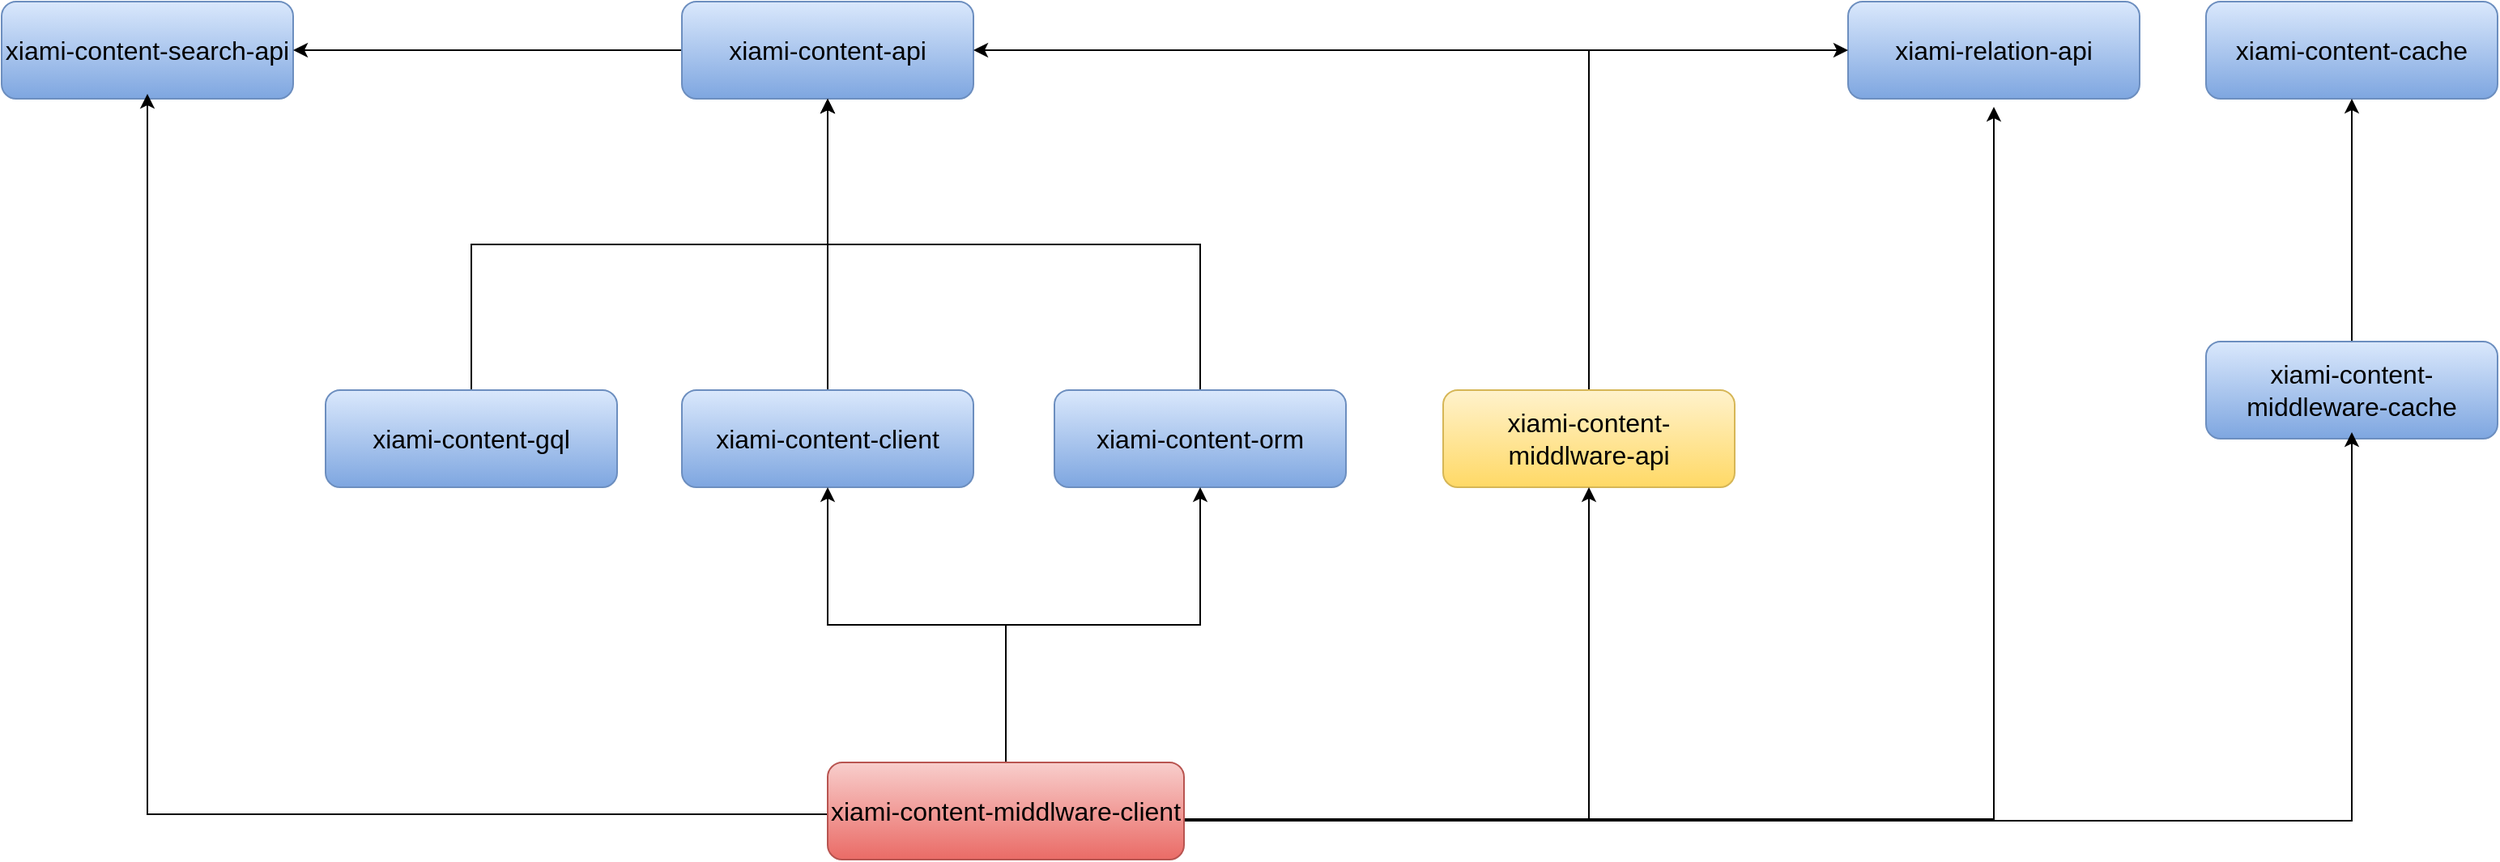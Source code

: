<mxfile version="12.7.4" type="github">
  <diagram id="cOudTeVoCgmoWJIrZq98" name="Page-1">
    <mxGraphModel dx="1732" dy="586" grid="1" gridSize="10" guides="1" tooltips="1" connect="1" arrows="1" fold="1" page="1" pageScale="1" pageWidth="827" pageHeight="1169" math="0" shadow="0">
      <root>
        <mxCell id="0" />
        <mxCell id="1" parent="0" />
        <mxCell id="ngFuJoTjV09uziLHRVnx-1" value="xiami-content-search-api" style="rounded=1;whiteSpace=wrap;html=1;gradientColor=#7ea6e0;fillColor=#dae8fc;strokeColor=#6c8ebf;fontSize=16;" vertex="1" parent="1">
          <mxGeometry x="-120" y="240" width="180" height="60" as="geometry" />
        </mxCell>
        <mxCell id="ngFuJoTjV09uziLHRVnx-37" style="edgeStyle=elbowEdgeStyle;rounded=0;orthogonalLoop=1;jettySize=auto;elbow=vertical;html=1;exitX=0;exitY=0.5;exitDx=0;exitDy=0;fontSize=16;" edge="1" parent="1" source="ngFuJoTjV09uziLHRVnx-2" target="ngFuJoTjV09uziLHRVnx-1">
          <mxGeometry relative="1" as="geometry" />
        </mxCell>
        <mxCell id="ngFuJoTjV09uziLHRVnx-2" value="xiami-content-api" style="rounded=1;whiteSpace=wrap;html=1;gradientColor=#7ea6e0;fillColor=#dae8fc;strokeColor=#6c8ebf;fontSize=16;" vertex="1" parent="1">
          <mxGeometry x="300" y="240" width="180" height="60" as="geometry" />
        </mxCell>
        <mxCell id="ngFuJoTjV09uziLHRVnx-3" value="xiami-content-cache" style="rounded=1;whiteSpace=wrap;html=1;gradientColor=#7ea6e0;fillColor=#dae8fc;strokeColor=#6c8ebf;fontSize=16;" vertex="1" parent="1">
          <mxGeometry x="1241" y="240" width="180" height="60" as="geometry" />
        </mxCell>
        <mxCell id="ngFuJoTjV09uziLHRVnx-13" style="edgeStyle=orthogonalEdgeStyle;rounded=0;orthogonalLoop=1;jettySize=auto;html=1;exitX=0.5;exitY=0;exitDx=0;exitDy=0;entryX=0.5;entryY=1;entryDx=0;entryDy=0;fontSize=16;" edge="1" parent="1" source="ngFuJoTjV09uziLHRVnx-4" target="ngFuJoTjV09uziLHRVnx-2">
          <mxGeometry relative="1" as="geometry" />
        </mxCell>
        <mxCell id="ngFuJoTjV09uziLHRVnx-4" value="xiami-content-gql" style="rounded=1;whiteSpace=wrap;html=1;gradientColor=#7ea6e0;fillColor=#dae8fc;strokeColor=#6c8ebf;fontSize=16;" vertex="1" parent="1">
          <mxGeometry x="80" y="480" width="180" height="60" as="geometry" />
        </mxCell>
        <mxCell id="ngFuJoTjV09uziLHRVnx-11" style="edgeStyle=orthogonalEdgeStyle;rounded=0;orthogonalLoop=1;jettySize=auto;html=1;exitX=0.5;exitY=0;exitDx=0;exitDy=0;fontSize=16;" edge="1" parent="1" source="ngFuJoTjV09uziLHRVnx-5" target="ngFuJoTjV09uziLHRVnx-2">
          <mxGeometry relative="1" as="geometry" />
        </mxCell>
        <mxCell id="ngFuJoTjV09uziLHRVnx-5" value="xiami-content-client" style="rounded=1;whiteSpace=wrap;html=1;gradientColor=#7ea6e0;fillColor=#dae8fc;strokeColor=#6c8ebf;fontSize=16;" vertex="1" parent="1">
          <mxGeometry x="300" y="480" width="180" height="60" as="geometry" />
        </mxCell>
        <mxCell id="ngFuJoTjV09uziLHRVnx-12" style="edgeStyle=orthogonalEdgeStyle;rounded=0;orthogonalLoop=1;jettySize=auto;html=1;exitX=0.5;exitY=0;exitDx=0;exitDy=0;fontSize=16;entryX=0.5;entryY=1;entryDx=0;entryDy=0;" edge="1" parent="1" source="ngFuJoTjV09uziLHRVnx-6" target="ngFuJoTjV09uziLHRVnx-2">
          <mxGeometry relative="1" as="geometry">
            <mxPoint x="350" y="300" as="targetPoint" />
          </mxGeometry>
        </mxCell>
        <mxCell id="ngFuJoTjV09uziLHRVnx-6" value="xiami-content-orm" style="rounded=1;whiteSpace=wrap;html=1;gradientColor=#7ea6e0;fillColor=#dae8fc;strokeColor=#6c8ebf;fontSize=16;" vertex="1" parent="1">
          <mxGeometry x="530" y="480" width="180" height="60" as="geometry" />
        </mxCell>
        <mxCell id="ngFuJoTjV09uziLHRVnx-19" value="xiami-relation-api" style="rounded=1;whiteSpace=wrap;html=1;gradientColor=#7ea6e0;fillColor=#dae8fc;strokeColor=#6c8ebf;fontSize=16;" vertex="1" parent="1">
          <mxGeometry x="1020" y="240" width="180" height="60" as="geometry" />
        </mxCell>
        <mxCell id="ngFuJoTjV09uziLHRVnx-42" style="edgeStyle=elbowEdgeStyle;rounded=0;orthogonalLoop=1;jettySize=auto;elbow=vertical;html=1;exitX=0.5;exitY=0;exitDx=0;exitDy=0;entryX=0;entryY=0.5;entryDx=0;entryDy=0;fontSize=16;" edge="1" parent="1" source="ngFuJoTjV09uziLHRVnx-20" target="ngFuJoTjV09uziLHRVnx-19">
          <mxGeometry relative="1" as="geometry">
            <Array as="points">
              <mxPoint x="930" y="270" />
            </Array>
          </mxGeometry>
        </mxCell>
        <mxCell id="ngFuJoTjV09uziLHRVnx-43" style="edgeStyle=elbowEdgeStyle;rounded=0;orthogonalLoop=1;jettySize=auto;elbow=vertical;html=1;exitX=0.5;exitY=0;exitDx=0;exitDy=0;entryX=1;entryY=0.5;entryDx=0;entryDy=0;fontSize=16;" edge="1" parent="1" source="ngFuJoTjV09uziLHRVnx-20" target="ngFuJoTjV09uziLHRVnx-2">
          <mxGeometry relative="1" as="geometry">
            <Array as="points">
              <mxPoint x="680" y="270" />
            </Array>
          </mxGeometry>
        </mxCell>
        <mxCell id="ngFuJoTjV09uziLHRVnx-20" value="xiami-content-middlware-api" style="rounded=1;whiteSpace=wrap;html=1;gradientColor=#ffd966;fillColor=#fff2cc;strokeColor=#d6b656;fontSize=16;" vertex="1" parent="1">
          <mxGeometry x="770" y="480" width="180" height="60" as="geometry" />
        </mxCell>
        <mxCell id="ngFuJoTjV09uziLHRVnx-31" style="edgeStyle=elbowEdgeStyle;rounded=0;orthogonalLoop=1;jettySize=auto;elbow=vertical;html=1;exitX=0.5;exitY=0;exitDx=0;exitDy=0;entryX=0.5;entryY=1;entryDx=0;entryDy=0;fontSize=16;" edge="1" parent="1" source="ngFuJoTjV09uziLHRVnx-25" target="ngFuJoTjV09uziLHRVnx-3">
          <mxGeometry relative="1" as="geometry" />
        </mxCell>
        <mxCell id="ngFuJoTjV09uziLHRVnx-25" value="xiami-content-middleware-cache" style="rounded=1;whiteSpace=wrap;html=1;gradientColor=#7ea6e0;fillColor=#dae8fc;strokeColor=#6c8ebf;fontSize=16;" vertex="1" parent="1">
          <mxGeometry x="1241" y="450" width="180" height="60" as="geometry" />
        </mxCell>
        <mxCell id="ngFuJoTjV09uziLHRVnx-48" style="edgeStyle=elbowEdgeStyle;rounded=0;orthogonalLoop=1;jettySize=auto;elbow=vertical;html=1;exitX=1;exitY=0.5;exitDx=0;exitDy=0;entryX=0.5;entryY=1;entryDx=0;entryDy=0;fontSize=21;" edge="1" parent="1" source="ngFuJoTjV09uziLHRVnx-26" target="ngFuJoTjV09uziLHRVnx-20">
          <mxGeometry relative="1" as="geometry">
            <Array as="points">
              <mxPoint x="860" y="745" />
            </Array>
          </mxGeometry>
        </mxCell>
        <mxCell id="ngFuJoTjV09uziLHRVnx-49" style="edgeStyle=elbowEdgeStyle;rounded=0;orthogonalLoop=1;jettySize=auto;elbow=vertical;html=1;exitX=0.5;exitY=0;exitDx=0;exitDy=0;entryX=0.5;entryY=1;entryDx=0;entryDy=0;fontSize=21;" edge="1" parent="1" source="ngFuJoTjV09uziLHRVnx-26" target="ngFuJoTjV09uziLHRVnx-6">
          <mxGeometry relative="1" as="geometry" />
        </mxCell>
        <mxCell id="ngFuJoTjV09uziLHRVnx-50" style="edgeStyle=elbowEdgeStyle;rounded=0;orthogonalLoop=1;jettySize=auto;elbow=vertical;html=1;fontSize=21;" edge="1" parent="1" source="ngFuJoTjV09uziLHRVnx-26" target="ngFuJoTjV09uziLHRVnx-5">
          <mxGeometry relative="1" as="geometry" />
        </mxCell>
        <mxCell id="ngFuJoTjV09uziLHRVnx-51" style="edgeStyle=elbowEdgeStyle;rounded=0;orthogonalLoop=1;jettySize=auto;elbow=vertical;html=1;exitX=0;exitY=0.5;exitDx=0;exitDy=0;entryX=0.5;entryY=1;entryDx=0;entryDy=0;fontSize=21;" edge="1" parent="1">
          <mxGeometry relative="1" as="geometry">
            <mxPoint x="390" y="737" as="sourcePoint" />
            <mxPoint x="-30" y="297" as="targetPoint" />
            <Array as="points">
              <mxPoint x="150" y="742" />
            </Array>
          </mxGeometry>
        </mxCell>
        <mxCell id="ngFuJoTjV09uziLHRVnx-54" style="edgeStyle=elbowEdgeStyle;rounded=0;orthogonalLoop=1;jettySize=auto;elbow=vertical;html=1;exitX=1;exitY=0.5;exitDx=0;exitDy=0;entryX=0.5;entryY=1;entryDx=0;entryDy=0;fontSize=16;" edge="1" parent="1">
          <mxGeometry relative="1" as="geometry">
            <mxPoint x="610" y="736" as="sourcePoint" />
            <mxPoint x="1331" y="506" as="targetPoint" />
            <Array as="points">
              <mxPoint x="960" y="746" />
            </Array>
          </mxGeometry>
        </mxCell>
        <mxCell id="ngFuJoTjV09uziLHRVnx-55" style="edgeStyle=elbowEdgeStyle;rounded=0;orthogonalLoop=1;jettySize=auto;elbow=vertical;html=1;exitX=1;exitY=0.5;exitDx=0;exitDy=0;entryX=0.5;entryY=1;entryDx=0;entryDy=0;fontSize=16;" edge="1" parent="1">
          <mxGeometry relative="1" as="geometry">
            <mxPoint x="610" y="745" as="sourcePoint" />
            <mxPoint x="1110" y="305" as="targetPoint" />
            <Array as="points">
              <mxPoint x="1100" y="745" />
            </Array>
          </mxGeometry>
        </mxCell>
        <mxCell id="ngFuJoTjV09uziLHRVnx-26" value="xiami-content-middlware-client" style="rounded=1;whiteSpace=wrap;html=1;gradientColor=#ea6b66;fillColor=#f8cecc;strokeColor=#b85450;fontSize=16;" vertex="1" parent="1">
          <mxGeometry x="390" y="710" width="220" height="60" as="geometry" />
        </mxCell>
      </root>
    </mxGraphModel>
  </diagram>
</mxfile>
